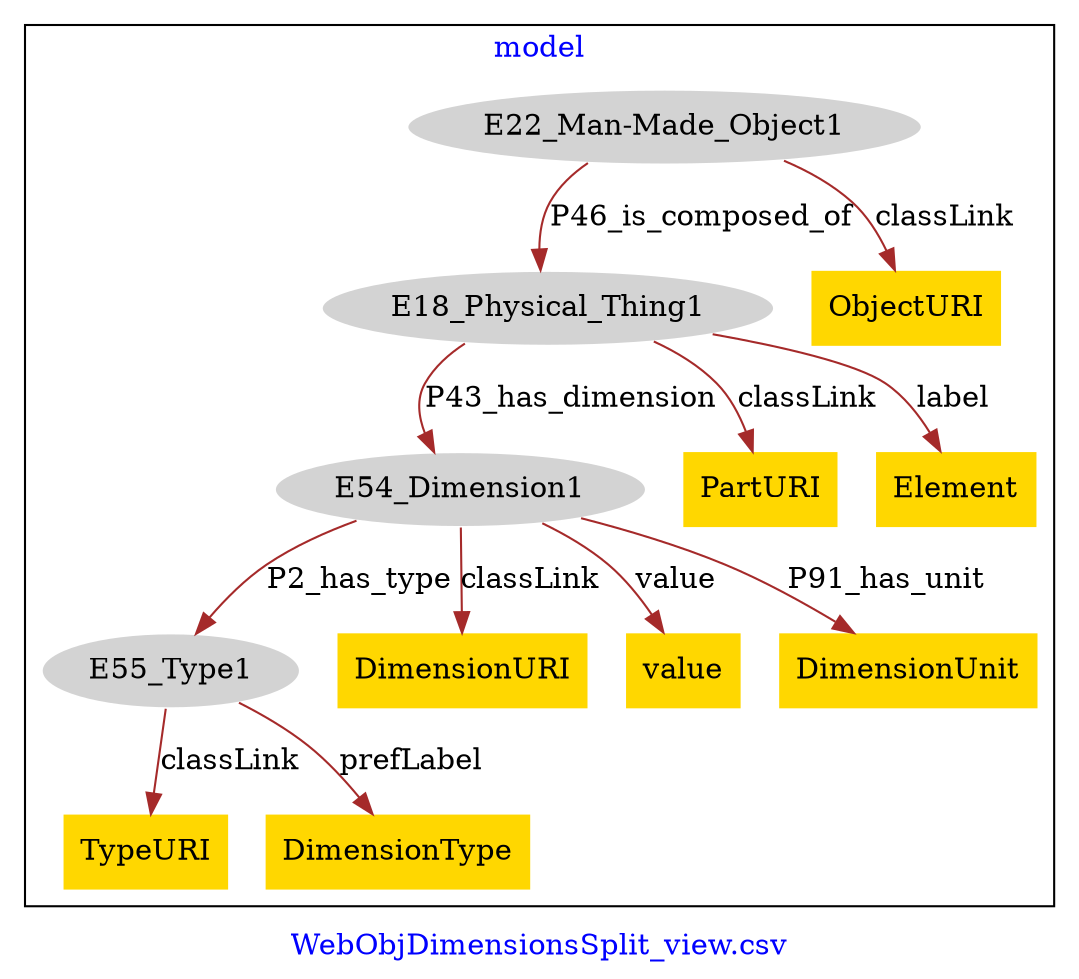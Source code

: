 digraph n0 {
fontcolor="blue"
remincross="true"
label="WebObjDimensionsSplit_view.csv"
subgraph cluster {
label="model"
n2[style="filled",color="white",fillcolor="lightgray",label="E18_Physical_Thing1"];
n3[style="filled",color="white",fillcolor="lightgray",label="E54_Dimension1"];
n4[style="filled",color="white",fillcolor="lightgray",label="E22_Man-Made_Object1"];
n5[style="filled",color="white",fillcolor="lightgray",label="E55_Type1"];
n6[shape="plaintext",style="filled",fillcolor="gold",label="PartURI"];
n7[shape="plaintext",style="filled",fillcolor="gold",label="TypeURI"];
n8[shape="plaintext",style="filled",fillcolor="gold",label="ObjectURI"];
n9[shape="plaintext",style="filled",fillcolor="gold",label="DimensionURI"];
n10[shape="plaintext",style="filled",fillcolor="gold",label="DimensionType"];
n11[shape="plaintext",style="filled",fillcolor="gold",label="Element"];
n12[shape="plaintext",style="filled",fillcolor="gold",label="value"];
n13[shape="plaintext",style="filled",fillcolor="gold",label="DimensionUnit"];
}
n2 -> n3[color="brown",fontcolor="black",label="P43_has_dimension"]
n4 -> n2[color="brown",fontcolor="black",label="P46_is_composed_of"]
n3 -> n5[color="brown",fontcolor="black",label="P2_has_type"]
n2 -> n6[color="brown",fontcolor="black",label="classLink"]
n5 -> n7[color="brown",fontcolor="black",label="classLink"]
n4 -> n8[color="brown",fontcolor="black",label="classLink"]
n3 -> n9[color="brown",fontcolor="black",label="classLink"]
n5 -> n10[color="brown",fontcolor="black",label="prefLabel"]
n2 -> n11[color="brown",fontcolor="black",label="label"]
n3 -> n12[color="brown",fontcolor="black",label="value"]
n3 -> n13[color="brown",fontcolor="black",label="P91_has_unit"]
}
